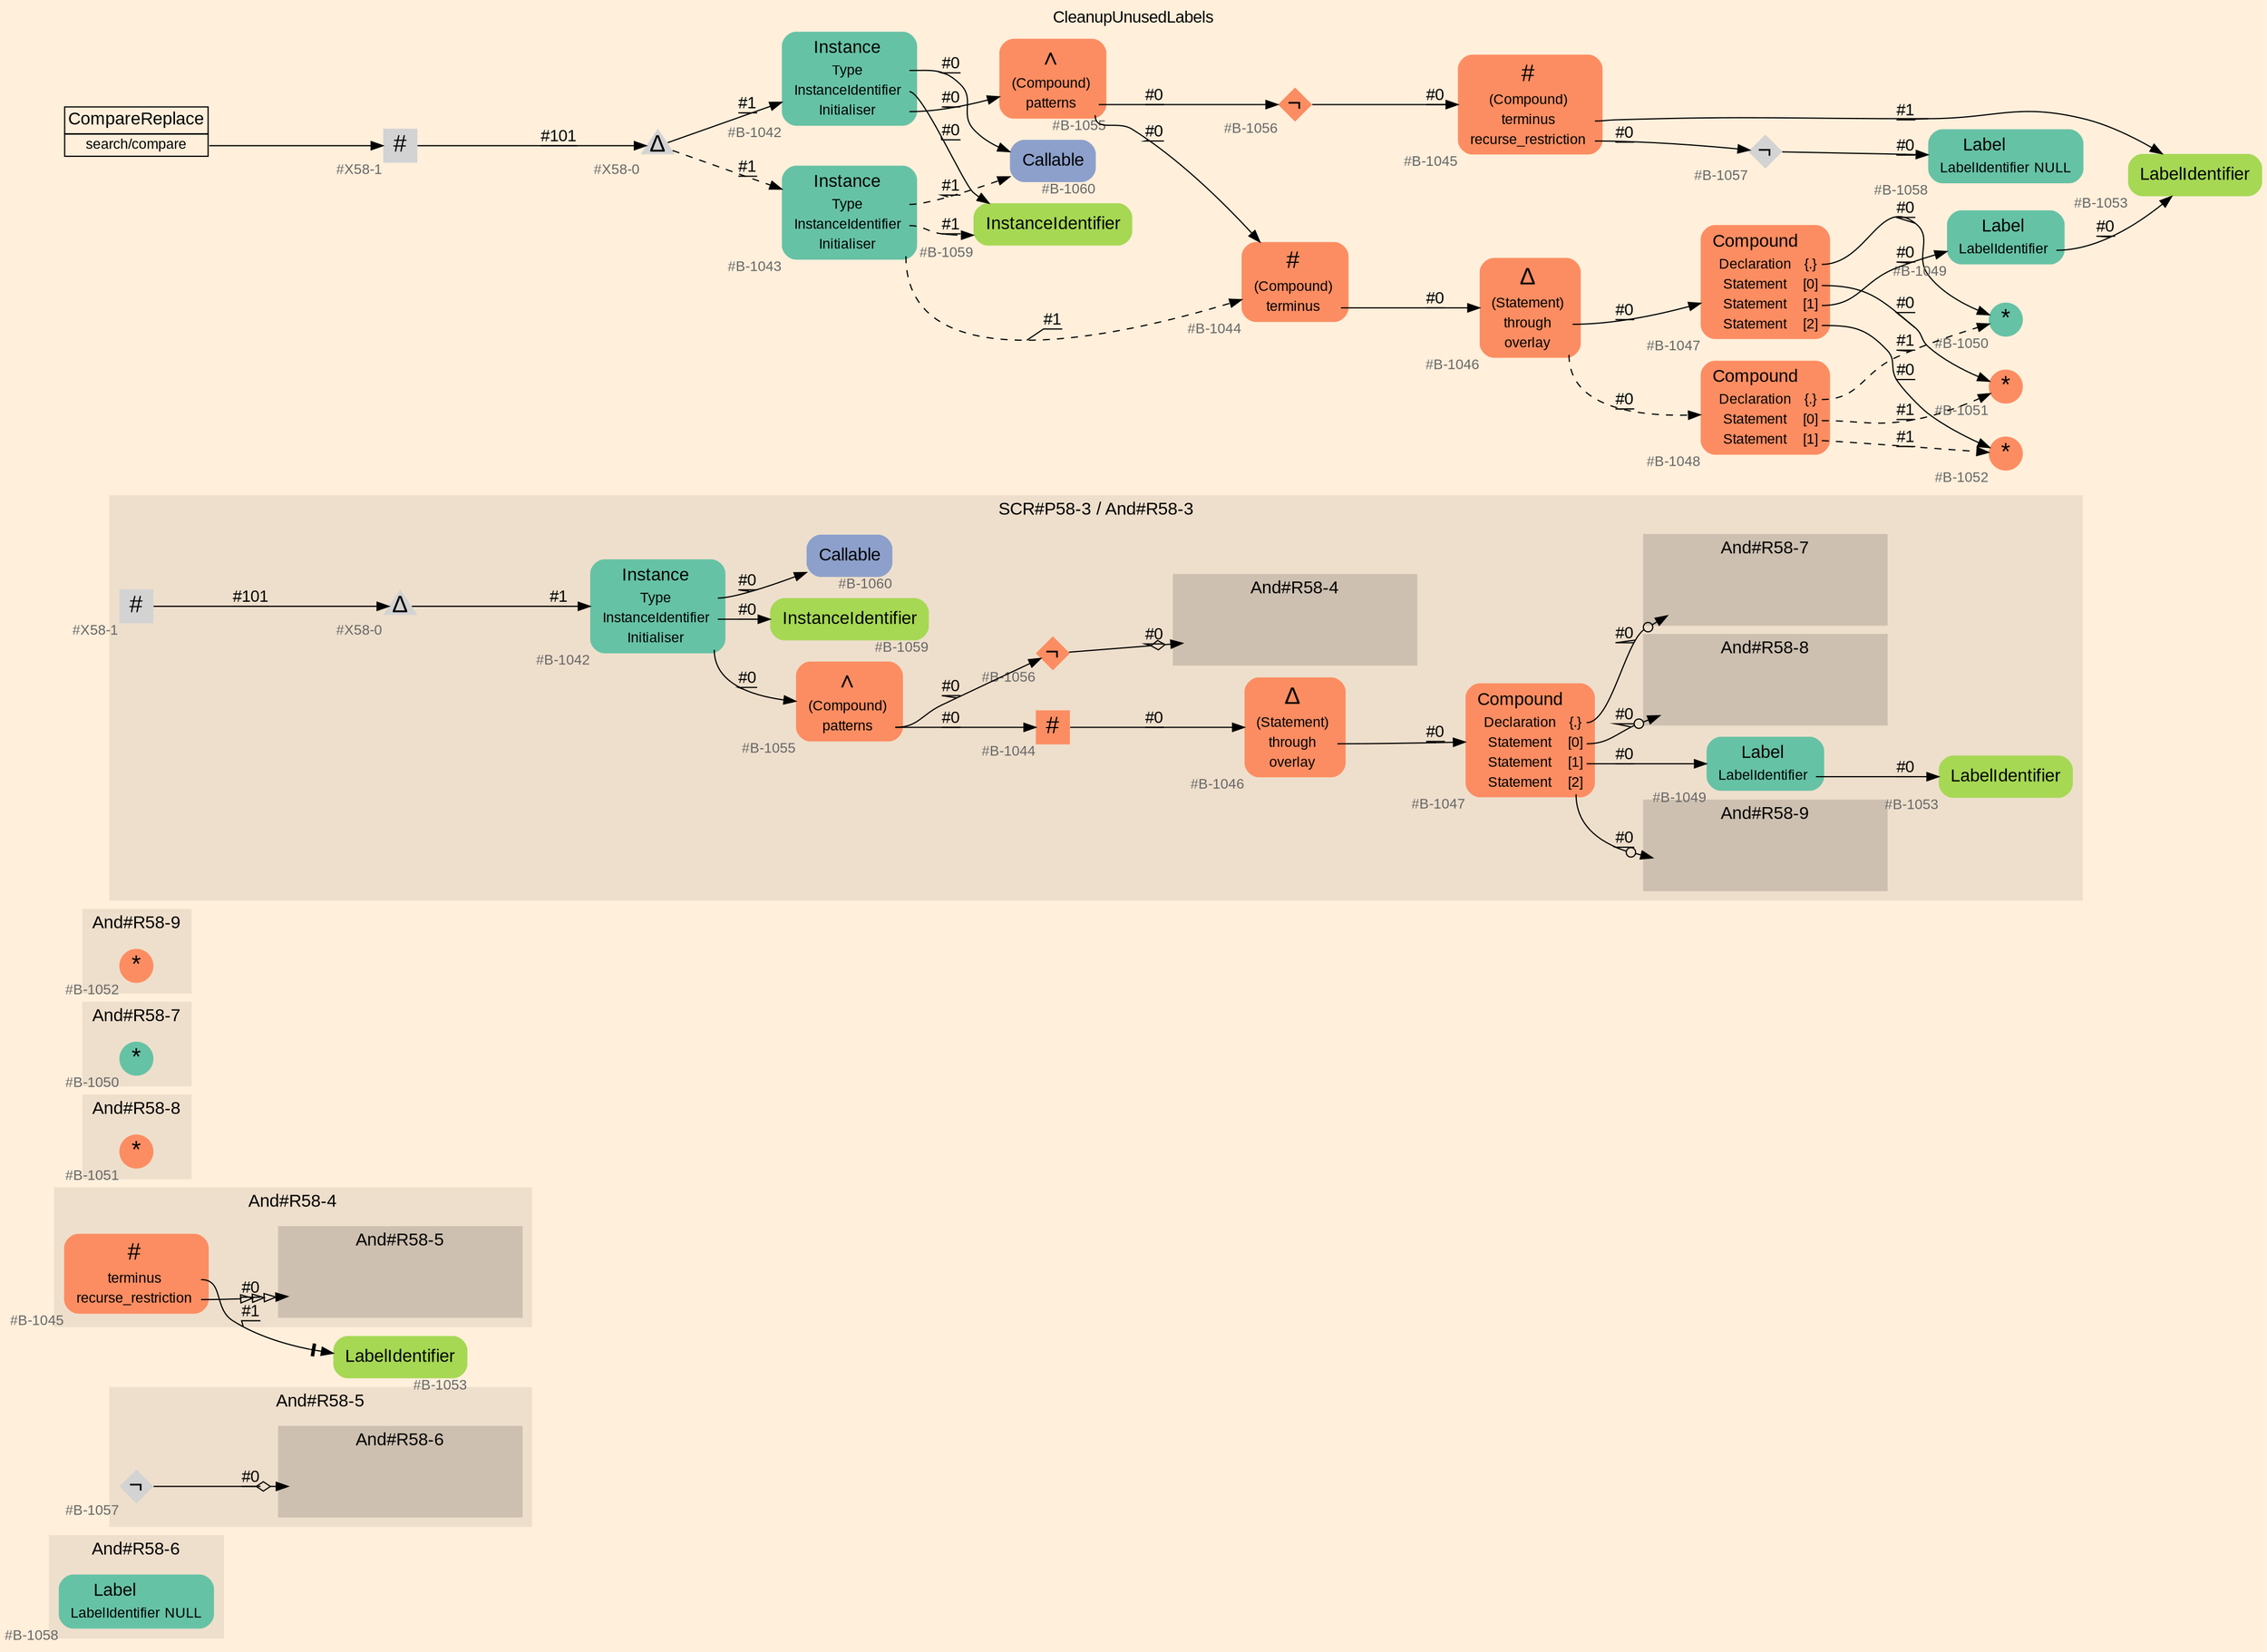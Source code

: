 digraph "CleanupUnusedLabels" {
label = "CleanupUnusedLabels"
labelloc = t
graph [
    rankdir = "LR"
    ranksep = 0.3
    bgcolor = antiquewhite1
    color = black
    fontcolor = black
    fontname = "Arial"
];
node [
    fontname = "Arial"
];
edge [
    fontname = "Arial"
];

// -------------------- figure And#R58-6 --------------------
// -------- region And#R58-6 ----------
subgraph "clusterAnd#R58-6" {
    label = "And#R58-6"
    style = "filled"
    color = antiquewhite2
    fontsize = "15"
    // -------- block And#R58-6/#B-1058 ----------
    "And#R58-6/#B-1058" [
        fillcolor = "/set28/1"
        xlabel = "#B-1058"
        fontsize = "12"
        fontcolor = grey40
        shape = "plaintext"
        label = <<TABLE BORDER="0" CELLBORDER="0" CELLSPACING="0">
         <TR><TD><FONT COLOR="black" POINT-SIZE="15">Label</FONT></TD></TR>
         <TR><TD><FONT COLOR="black" POINT-SIZE="12">LabelIdentifier</FONT></TD><TD PORT="port0"><FONT COLOR="black" POINT-SIZE="12">NULL</FONT></TD></TR>
        </TABLE>>
        style = "rounded,filled"
    ];
    
}


// -------------------- figure And#R58-5 --------------------
// -------- region And#R58-5 ----------
subgraph "clusterAnd#R58-5" {
    label = "And#R58-5"
    style = "filled"
    color = antiquewhite2
    fontsize = "15"
    // -------- block And#R58-5/#B-1057 ----------
    "And#R58-5/#B-1057" [
        xlabel = "#B-1057"
        fontsize = "12"
        fontcolor = grey40
        shape = "diamond"
        label = <<FONT COLOR="black" POINT-SIZE="20">¬</FONT>>
        style = "filled"
        penwidth = 0.0
        fixedsize = true
        width = 0.4
        height = 0.4
    ];
    
    // -------- region And#R58-5/And#R58-6 ----------
    subgraph "clusterAnd#R58-5/And#R58-6" {
        label = "And#R58-6"
        style = "filled"
        color = antiquewhite3
        fontsize = "15"
        // -------- block And#R58-5/And#R58-6/#B-1058 ----------
        "And#R58-5/And#R58-6/#B-1058" [
            fillcolor = "/set28/1"
            xlabel = "#B-1058"
            fontsize = "12"
            fontcolor = grey40
            shape = "none"
            style = "invisible"
        ];
        
    }
    
}

"And#R58-5/#B-1057" -> "And#R58-5/And#R58-6/#B-1058" [
    arrowhead="normalnoneodiamond"
    label = "#0"
    decorate = true
    color = black
    fontcolor = black
];


// -------------------- figure And#R58-4 --------------------
// -------- region And#R58-4 ----------
subgraph "clusterAnd#R58-4" {
    label = "And#R58-4"
    style = "filled"
    color = antiquewhite2
    fontsize = "15"
    // -------- block And#R58-4/#B-1045 ----------
    "And#R58-4/#B-1045" [
        fillcolor = "/set28/2"
        xlabel = "#B-1045"
        fontsize = "12"
        fontcolor = grey40
        shape = "plaintext"
        label = <<TABLE BORDER="0" CELLBORDER="0" CELLSPACING="0">
         <TR><TD><FONT COLOR="black" POINT-SIZE="20">#</FONT></TD></TR>
         <TR><TD><FONT COLOR="black" POINT-SIZE="12">terminus</FONT></TD><TD PORT="port0"></TD></TR>
         <TR><TD><FONT COLOR="black" POINT-SIZE="12">recurse_restriction</FONT></TD><TD PORT="port1"></TD></TR>
        </TABLE>>
        style = "rounded,filled"
    ];
    
    // -------- region And#R58-4/And#R58-5 ----------
    subgraph "clusterAnd#R58-4/And#R58-5" {
        label = "And#R58-5"
        style = "filled"
        color = antiquewhite3
        fontsize = "15"
        // -------- block And#R58-4/And#R58-5/#B-1057 ----------
        "And#R58-4/And#R58-5/#B-1057" [
            xlabel = "#B-1057"
            fontsize = "12"
            fontcolor = grey40
            shape = "none"
            style = "invisible"
        ];
        
    }
    
}

// -------- block And#R58-4/#B-1053 ----------
"And#R58-4/#B-1053" [
    fillcolor = "/set28/5"
    xlabel = "#B-1053"
    fontsize = "12"
    fontcolor = grey40
    shape = "plaintext"
    label = <<TABLE BORDER="0" CELLBORDER="0" CELLSPACING="0">
     <TR><TD><FONT COLOR="black" POINT-SIZE="15">LabelIdentifier</FONT></TD></TR>
    </TABLE>>
    style = "rounded,filled"
];

"And#R58-4/#B-1045":port0 -> "And#R58-4/#B-1053" [
    arrowhead="normalnonetee"
    label = "#1"
    decorate = true
    color = black
    fontcolor = black
];

"And#R58-4/#B-1045":port1 -> "And#R58-4/And#R58-5/#B-1057" [
    arrowhead="normalonormalonormalonormal"
    label = "#0"
    decorate = true
    color = black
    fontcolor = black
];


// -------------------- figure And#R58-8 --------------------
// -------- region And#R58-8 ----------
subgraph "clusterAnd#R58-8" {
    label = "And#R58-8"
    style = "filled"
    color = antiquewhite2
    fontsize = "15"
    // -------- block And#R58-8/#B-1051 ----------
    "And#R58-8/#B-1051" [
        fillcolor = "/set28/2"
        xlabel = "#B-1051"
        fontsize = "12"
        fontcolor = grey40
        shape = "circle"
        label = <<FONT COLOR="black" POINT-SIZE="20">*</FONT>>
        style = "filled"
        penwidth = 0.0
        fixedsize = true
        width = 0.4
        height = 0.4
    ];
    
}


// -------------------- figure And#R58-7 --------------------
// -------- region And#R58-7 ----------
subgraph "clusterAnd#R58-7" {
    label = "And#R58-7"
    style = "filled"
    color = antiquewhite2
    fontsize = "15"
    // -------- block And#R58-7/#B-1050 ----------
    "And#R58-7/#B-1050" [
        fillcolor = "/set28/1"
        xlabel = "#B-1050"
        fontsize = "12"
        fontcolor = grey40
        shape = "circle"
        label = <<FONT COLOR="black" POINT-SIZE="20">*</FONT>>
        style = "filled"
        penwidth = 0.0
        fixedsize = true
        width = 0.4
        height = 0.4
    ];
    
}


// -------------------- figure And#R58-9 --------------------
// -------- region And#R58-9 ----------
subgraph "clusterAnd#R58-9" {
    label = "And#R58-9"
    style = "filled"
    color = antiquewhite2
    fontsize = "15"
    // -------- block And#R58-9/#B-1052 ----------
    "And#R58-9/#B-1052" [
        fillcolor = "/set28/2"
        xlabel = "#B-1052"
        fontsize = "12"
        fontcolor = grey40
        shape = "circle"
        label = <<FONT COLOR="black" POINT-SIZE="20">*</FONT>>
        style = "filled"
        penwidth = 0.0
        fixedsize = true
        width = 0.4
        height = 0.4
    ];
    
}


// -------------------- figure And#R58-3 --------------------
// -------- region And#R58-3 ----------
subgraph "clusterAnd#R58-3" {
    label = "SCR#P58-3 / And#R58-3"
    style = "filled"
    color = antiquewhite2
    fontsize = "15"
    // -------- block And#R58-3/#B-1049 ----------
    "And#R58-3/#B-1049" [
        fillcolor = "/set28/1"
        xlabel = "#B-1049"
        fontsize = "12"
        fontcolor = grey40
        shape = "plaintext"
        label = <<TABLE BORDER="0" CELLBORDER="0" CELLSPACING="0">
         <TR><TD><FONT COLOR="black" POINT-SIZE="15">Label</FONT></TD></TR>
         <TR><TD><FONT COLOR="black" POINT-SIZE="12">LabelIdentifier</FONT></TD><TD PORT="port0"></TD></TR>
        </TABLE>>
        style = "rounded,filled"
    ];
    
    // -------- block And#R58-3/#B-1046 ----------
    "And#R58-3/#B-1046" [
        fillcolor = "/set28/2"
        xlabel = "#B-1046"
        fontsize = "12"
        fontcolor = grey40
        shape = "plaintext"
        label = <<TABLE BORDER="0" CELLBORDER="0" CELLSPACING="0">
         <TR><TD><FONT COLOR="black" POINT-SIZE="20">Δ</FONT></TD></TR>
         <TR><TD><FONT COLOR="black" POINT-SIZE="12">(Statement)</FONT></TD><TD PORT="port0"></TD></TR>
         <TR><TD><FONT COLOR="black" POINT-SIZE="12">through</FONT></TD><TD PORT="port1"></TD></TR>
         <TR><TD><FONT COLOR="black" POINT-SIZE="12">overlay</FONT></TD><TD PORT="port2"></TD></TR>
        </TABLE>>
        style = "rounded,filled"
    ];
    
    // -------- block And#R58-3/#B-1044 ----------
    "And#R58-3/#B-1044" [
        fillcolor = "/set28/2"
        xlabel = "#B-1044"
        fontsize = "12"
        fontcolor = grey40
        shape = "square"
        label = <<FONT COLOR="black" POINT-SIZE="20">#</FONT>>
        style = "filled"
        penwidth = 0.0
        fixedsize = true
        width = 0.4
        height = 0.4
    ];
    
    // -------- block And#R58-3/#B-1047 ----------
    "And#R58-3/#B-1047" [
        fillcolor = "/set28/2"
        xlabel = "#B-1047"
        fontsize = "12"
        fontcolor = grey40
        shape = "plaintext"
        label = <<TABLE BORDER="0" CELLBORDER="0" CELLSPACING="0">
         <TR><TD><FONT COLOR="black" POINT-SIZE="15">Compound</FONT></TD></TR>
         <TR><TD><FONT COLOR="black" POINT-SIZE="12">Declaration</FONT></TD><TD PORT="port0"><FONT COLOR="black" POINT-SIZE="12">{.}</FONT></TD></TR>
         <TR><TD><FONT COLOR="black" POINT-SIZE="12">Statement</FONT></TD><TD PORT="port1"><FONT COLOR="black" POINT-SIZE="12">[0]</FONT></TD></TR>
         <TR><TD><FONT COLOR="black" POINT-SIZE="12">Statement</FONT></TD><TD PORT="port2"><FONT COLOR="black" POINT-SIZE="12">[1]</FONT></TD></TR>
         <TR><TD><FONT COLOR="black" POINT-SIZE="12">Statement</FONT></TD><TD PORT="port3"><FONT COLOR="black" POINT-SIZE="12">[2]</FONT></TD></TR>
        </TABLE>>
        style = "rounded,filled"
    ];
    
    // -------- block And#R58-3/#B-1059 ----------
    "And#R58-3/#B-1059" [
        fillcolor = "/set28/5"
        xlabel = "#B-1059"
        fontsize = "12"
        fontcolor = grey40
        shape = "plaintext"
        label = <<TABLE BORDER="0" CELLBORDER="0" CELLSPACING="0">
         <TR><TD><FONT COLOR="black" POINT-SIZE="15">InstanceIdentifier</FONT></TD></TR>
        </TABLE>>
        style = "rounded,filled"
    ];
    
    // -------- block And#R58-3/#B-1053 ----------
    "And#R58-3/#B-1053" [
        fillcolor = "/set28/5"
        xlabel = "#B-1053"
        fontsize = "12"
        fontcolor = grey40
        shape = "plaintext"
        label = <<TABLE BORDER="0" CELLBORDER="0" CELLSPACING="0">
         <TR><TD><FONT COLOR="black" POINT-SIZE="15">LabelIdentifier</FONT></TD></TR>
        </TABLE>>
        style = "rounded,filled"
    ];
    
    // -------- block And#R58-3/#X58-1 ----------
    "And#R58-3/#X58-1" [
        xlabel = "#X58-1"
        fontsize = "12"
        fontcolor = grey40
        shape = "square"
        label = <<FONT COLOR="black" POINT-SIZE="20">#</FONT>>
        style = "filled"
        penwidth = 0.0
        fixedsize = true
        width = 0.4
        height = 0.4
    ];
    
    // -------- block And#R58-3/#B-1056 ----------
    "And#R58-3/#B-1056" [
        fillcolor = "/set28/2"
        xlabel = "#B-1056"
        fontsize = "12"
        fontcolor = grey40
        shape = "diamond"
        label = <<FONT COLOR="black" POINT-SIZE="20">¬</FONT>>
        style = "filled"
        penwidth = 0.0
        fixedsize = true
        width = 0.4
        height = 0.4
    ];
    
    // -------- block And#R58-3/#B-1060 ----------
    "And#R58-3/#B-1060" [
        fillcolor = "/set28/3"
        xlabel = "#B-1060"
        fontsize = "12"
        fontcolor = grey40
        shape = "plaintext"
        label = <<TABLE BORDER="0" CELLBORDER="0" CELLSPACING="0">
         <TR><TD><FONT COLOR="black" POINT-SIZE="15">Callable</FONT></TD></TR>
        </TABLE>>
        style = "rounded,filled"
    ];
    
    // -------- block And#R58-3/#B-1042 ----------
    "And#R58-3/#B-1042" [
        fillcolor = "/set28/1"
        xlabel = "#B-1042"
        fontsize = "12"
        fontcolor = grey40
        shape = "plaintext"
        label = <<TABLE BORDER="0" CELLBORDER="0" CELLSPACING="0">
         <TR><TD><FONT COLOR="black" POINT-SIZE="15">Instance</FONT></TD></TR>
         <TR><TD><FONT COLOR="black" POINT-SIZE="12">Type</FONT></TD><TD PORT="port0"></TD></TR>
         <TR><TD><FONT COLOR="black" POINT-SIZE="12">InstanceIdentifier</FONT></TD><TD PORT="port1"></TD></TR>
         <TR><TD><FONT COLOR="black" POINT-SIZE="12">Initialiser</FONT></TD><TD PORT="port2"></TD></TR>
        </TABLE>>
        style = "rounded,filled"
    ];
    
    // -------- block And#R58-3/#B-1055 ----------
    "And#R58-3/#B-1055" [
        fillcolor = "/set28/2"
        xlabel = "#B-1055"
        fontsize = "12"
        fontcolor = grey40
        shape = "plaintext"
        label = <<TABLE BORDER="0" CELLBORDER="0" CELLSPACING="0">
         <TR><TD><FONT COLOR="black" POINT-SIZE="20">∧</FONT></TD></TR>
         <TR><TD><FONT COLOR="black" POINT-SIZE="12">(Compound)</FONT></TD><TD PORT="port0"></TD></TR>
         <TR><TD><FONT COLOR="black" POINT-SIZE="12">patterns</FONT></TD><TD PORT="port1"></TD></TR>
        </TABLE>>
        style = "rounded,filled"
    ];
    
    // -------- block And#R58-3/#X58-0 ----------
    "And#R58-3/#X58-0" [
        xlabel = "#X58-0"
        fontsize = "12"
        fontcolor = grey40
        shape = "triangle"
        label = <<FONT COLOR="black" POINT-SIZE="20">Δ</FONT>>
        style = "filled"
        penwidth = 0.0
        fixedsize = true
        width = 0.4
        height = 0.4
    ];
    
    // -------- region And#R58-3/And#R58-4 ----------
    subgraph "clusterAnd#R58-3/And#R58-4" {
        label = "And#R58-4"
        style = "filled"
        color = antiquewhite3
        fontsize = "15"
        // -------- block And#R58-3/And#R58-4/#B-1045 ----------
        "And#R58-3/And#R58-4/#B-1045" [
            fillcolor = "/set28/2"
            xlabel = "#B-1045"
            fontsize = "12"
            fontcolor = grey40
            shape = "none"
            style = "invisible"
        ];
        
    }
    
    // -------- region And#R58-3/And#R58-7 ----------
    subgraph "clusterAnd#R58-3/And#R58-7" {
        label = "And#R58-7"
        style = "filled"
        color = antiquewhite3
        fontsize = "15"
        // -------- block And#R58-3/And#R58-7/#B-1050 ----------
        "And#R58-3/And#R58-7/#B-1050" [
            fillcolor = "/set28/1"
            xlabel = "#B-1050"
            fontsize = "12"
            fontcolor = grey40
            shape = "none"
            style = "invisible"
        ];
        
    }
    
    // -------- region And#R58-3/And#R58-8 ----------
    subgraph "clusterAnd#R58-3/And#R58-8" {
        label = "And#R58-8"
        style = "filled"
        color = antiquewhite3
        fontsize = "15"
        // -------- block And#R58-3/And#R58-8/#B-1051 ----------
        "And#R58-3/And#R58-8/#B-1051" [
            fillcolor = "/set28/2"
            xlabel = "#B-1051"
            fontsize = "12"
            fontcolor = grey40
            shape = "none"
            style = "invisible"
        ];
        
    }
    
    // -------- region And#R58-3/And#R58-9 ----------
    subgraph "clusterAnd#R58-3/And#R58-9" {
        label = "And#R58-9"
        style = "filled"
        color = antiquewhite3
        fontsize = "15"
        // -------- block And#R58-3/And#R58-9/#B-1052 ----------
        "And#R58-3/And#R58-9/#B-1052" [
            fillcolor = "/set28/2"
            xlabel = "#B-1052"
            fontsize = "12"
            fontcolor = grey40
            shape = "none"
            style = "invisible"
        ];
        
    }
    
}

"And#R58-3/#B-1049":port0 -> "And#R58-3/#B-1053" [
    label = "#0"
    decorate = true
    color = black
    fontcolor = black
];

"And#R58-3/#B-1046":port1 -> "And#R58-3/#B-1047" [
    label = "#0"
    decorate = true
    color = black
    fontcolor = black
];

"And#R58-3/#B-1044" -> "And#R58-3/#B-1046" [
    label = "#0"
    decorate = true
    color = black
    fontcolor = black
];

"And#R58-3/#B-1047":port0 -> "And#R58-3/And#R58-7/#B-1050" [
    arrowhead="normalnoneodot"
    label = "#0"
    decorate = true
    color = black
    fontcolor = black
];

"And#R58-3/#B-1047":port1 -> "And#R58-3/And#R58-8/#B-1051" [
    arrowhead="normalnoneodot"
    label = "#0"
    decorate = true
    color = black
    fontcolor = black
];

"And#R58-3/#B-1047":port2 -> "And#R58-3/#B-1049" [
    label = "#0"
    decorate = true
    color = black
    fontcolor = black
];

"And#R58-3/#B-1047":port3 -> "And#R58-3/And#R58-9/#B-1052" [
    arrowhead="normalnoneodot"
    label = "#0"
    decorate = true
    color = black
    fontcolor = black
];

"And#R58-3/#X58-1" -> "And#R58-3/#X58-0" [
    label = "#101"
    decorate = true
    color = black
    fontcolor = black
];

"And#R58-3/#B-1056" -> "And#R58-3/And#R58-4/#B-1045" [
    arrowhead="normalnoneodiamond"
    label = "#0"
    decorate = true
    color = black
    fontcolor = black
];

"And#R58-3/#B-1042":port0 -> "And#R58-3/#B-1060" [
    label = "#0"
    decorate = true
    color = black
    fontcolor = black
];

"And#R58-3/#B-1042":port1 -> "And#R58-3/#B-1059" [
    label = "#0"
    decorate = true
    color = black
    fontcolor = black
];

"And#R58-3/#B-1042":port2 -> "And#R58-3/#B-1055" [
    label = "#0"
    decorate = true
    color = black
    fontcolor = black
];

"And#R58-3/#B-1055":port1 -> "And#R58-3/#B-1044" [
    label = "#0"
    decorate = true
    color = black
    fontcolor = black
];

"And#R58-3/#B-1055":port1 -> "And#R58-3/#B-1056" [
    label = "#0"
    decorate = true
    color = black
    fontcolor = black
];

"And#R58-3/#X58-0" -> "And#R58-3/#B-1042" [
    label = "#1"
    decorate = true
    color = black
    fontcolor = black
];


// -------------------- transformation figure --------------------
// -------- block CR#X58-2 ----------
"CR#X58-2" [
    fillcolor = antiquewhite1
    fontsize = "12"
    fontcolor = grey40
    shape = "plaintext"
    label = <<TABLE BORDER="0" CELLBORDER="1" CELLSPACING="0">
     <TR><TD><FONT COLOR="black" POINT-SIZE="15">CompareReplace</FONT></TD></TR>
     <TR><TD PORT="port0"><FONT COLOR="black" POINT-SIZE="12">search/compare</FONT></TD></TR>
    </TABLE>>
    style = "filled"
    color = black
];

// -------- block #X58-1 ----------
"#X58-1" [
    xlabel = "#X58-1"
    fontsize = "12"
    fontcolor = grey40
    shape = "square"
    label = <<FONT COLOR="black" POINT-SIZE="20">#</FONT>>
    style = "filled"
    penwidth = 0.0
    fixedsize = true
    width = 0.4
    height = 0.4
];

// -------- block #X58-0 ----------
"#X58-0" [
    xlabel = "#X58-0"
    fontsize = "12"
    fontcolor = grey40
    shape = "triangle"
    label = <<FONT COLOR="black" POINT-SIZE="20">Δ</FONT>>
    style = "filled"
    penwidth = 0.0
    fixedsize = true
    width = 0.4
    height = 0.4
];

// -------- block #B-1042 ----------
"#B-1042" [
    fillcolor = "/set28/1"
    xlabel = "#B-1042"
    fontsize = "12"
    fontcolor = grey40
    shape = "plaintext"
    label = <<TABLE BORDER="0" CELLBORDER="0" CELLSPACING="0">
     <TR><TD><FONT COLOR="black" POINT-SIZE="15">Instance</FONT></TD></TR>
     <TR><TD><FONT COLOR="black" POINT-SIZE="12">Type</FONT></TD><TD PORT="port0"></TD></TR>
     <TR><TD><FONT COLOR="black" POINT-SIZE="12">InstanceIdentifier</FONT></TD><TD PORT="port1"></TD></TR>
     <TR><TD><FONT COLOR="black" POINT-SIZE="12">Initialiser</FONT></TD><TD PORT="port2"></TD></TR>
    </TABLE>>
    style = "rounded,filled"
];

// -------- block #B-1060 ----------
"#B-1060" [
    fillcolor = "/set28/3"
    xlabel = "#B-1060"
    fontsize = "12"
    fontcolor = grey40
    shape = "plaintext"
    label = <<TABLE BORDER="0" CELLBORDER="0" CELLSPACING="0">
     <TR><TD><FONT COLOR="black" POINT-SIZE="15">Callable</FONT></TD></TR>
    </TABLE>>
    style = "rounded,filled"
];

// -------- block #B-1059 ----------
"#B-1059" [
    fillcolor = "/set28/5"
    xlabel = "#B-1059"
    fontsize = "12"
    fontcolor = grey40
    shape = "plaintext"
    label = <<TABLE BORDER="0" CELLBORDER="0" CELLSPACING="0">
     <TR><TD><FONT COLOR="black" POINT-SIZE="15">InstanceIdentifier</FONT></TD></TR>
    </TABLE>>
    style = "rounded,filled"
];

// -------- block #B-1055 ----------
"#B-1055" [
    fillcolor = "/set28/2"
    xlabel = "#B-1055"
    fontsize = "12"
    fontcolor = grey40
    shape = "plaintext"
    label = <<TABLE BORDER="0" CELLBORDER="0" CELLSPACING="0">
     <TR><TD><FONT COLOR="black" POINT-SIZE="20">∧</FONT></TD></TR>
     <TR><TD><FONT COLOR="black" POINT-SIZE="12">(Compound)</FONT></TD><TD PORT="port0"></TD></TR>
     <TR><TD><FONT COLOR="black" POINT-SIZE="12">patterns</FONT></TD><TD PORT="port1"></TD></TR>
    </TABLE>>
    style = "rounded,filled"
];

// -------- block #B-1044 ----------
"#B-1044" [
    fillcolor = "/set28/2"
    xlabel = "#B-1044"
    fontsize = "12"
    fontcolor = grey40
    shape = "plaintext"
    label = <<TABLE BORDER="0" CELLBORDER="0" CELLSPACING="0">
     <TR><TD><FONT COLOR="black" POINT-SIZE="20">#</FONT></TD></TR>
     <TR><TD><FONT COLOR="black" POINT-SIZE="12">(Compound)</FONT></TD><TD PORT="port0"></TD></TR>
     <TR><TD><FONT COLOR="black" POINT-SIZE="12">terminus</FONT></TD><TD PORT="port1"></TD></TR>
    </TABLE>>
    style = "rounded,filled"
];

// -------- block #B-1046 ----------
"#B-1046" [
    fillcolor = "/set28/2"
    xlabel = "#B-1046"
    fontsize = "12"
    fontcolor = grey40
    shape = "plaintext"
    label = <<TABLE BORDER="0" CELLBORDER="0" CELLSPACING="0">
     <TR><TD><FONT COLOR="black" POINT-SIZE="20">Δ</FONT></TD></TR>
     <TR><TD><FONT COLOR="black" POINT-SIZE="12">(Statement)</FONT></TD><TD PORT="port0"></TD></TR>
     <TR><TD><FONT COLOR="black" POINT-SIZE="12">through</FONT></TD><TD PORT="port1"></TD></TR>
     <TR><TD><FONT COLOR="black" POINT-SIZE="12">overlay</FONT></TD><TD PORT="port2"></TD></TR>
    </TABLE>>
    style = "rounded,filled"
];

// -------- block #B-1047 ----------
"#B-1047" [
    fillcolor = "/set28/2"
    xlabel = "#B-1047"
    fontsize = "12"
    fontcolor = grey40
    shape = "plaintext"
    label = <<TABLE BORDER="0" CELLBORDER="0" CELLSPACING="0">
     <TR><TD><FONT COLOR="black" POINT-SIZE="15">Compound</FONT></TD></TR>
     <TR><TD><FONT COLOR="black" POINT-SIZE="12">Declaration</FONT></TD><TD PORT="port0"><FONT COLOR="black" POINT-SIZE="12">{.}</FONT></TD></TR>
     <TR><TD><FONT COLOR="black" POINT-SIZE="12">Statement</FONT></TD><TD PORT="port1"><FONT COLOR="black" POINT-SIZE="12">[0]</FONT></TD></TR>
     <TR><TD><FONT COLOR="black" POINT-SIZE="12">Statement</FONT></TD><TD PORT="port2"><FONT COLOR="black" POINT-SIZE="12">[1]</FONT></TD></TR>
     <TR><TD><FONT COLOR="black" POINT-SIZE="12">Statement</FONT></TD><TD PORT="port3"><FONT COLOR="black" POINT-SIZE="12">[2]</FONT></TD></TR>
    </TABLE>>
    style = "rounded,filled"
];

// -------- block #B-1050 ----------
"#B-1050" [
    fillcolor = "/set28/1"
    xlabel = "#B-1050"
    fontsize = "12"
    fontcolor = grey40
    shape = "circle"
    label = <<FONT COLOR="black" POINT-SIZE="20">*</FONT>>
    style = "filled"
    penwidth = 0.0
    fixedsize = true
    width = 0.4
    height = 0.4
];

// -------- block #B-1051 ----------
"#B-1051" [
    fillcolor = "/set28/2"
    xlabel = "#B-1051"
    fontsize = "12"
    fontcolor = grey40
    shape = "circle"
    label = <<FONT COLOR="black" POINT-SIZE="20">*</FONT>>
    style = "filled"
    penwidth = 0.0
    fixedsize = true
    width = 0.4
    height = 0.4
];

// -------- block #B-1049 ----------
"#B-1049" [
    fillcolor = "/set28/1"
    xlabel = "#B-1049"
    fontsize = "12"
    fontcolor = grey40
    shape = "plaintext"
    label = <<TABLE BORDER="0" CELLBORDER="0" CELLSPACING="0">
     <TR><TD><FONT COLOR="black" POINT-SIZE="15">Label</FONT></TD></TR>
     <TR><TD><FONT COLOR="black" POINT-SIZE="12">LabelIdentifier</FONT></TD><TD PORT="port0"></TD></TR>
    </TABLE>>
    style = "rounded,filled"
];

// -------- block #B-1053 ----------
"#B-1053" [
    fillcolor = "/set28/5"
    xlabel = "#B-1053"
    fontsize = "12"
    fontcolor = grey40
    shape = "plaintext"
    label = <<TABLE BORDER="0" CELLBORDER="0" CELLSPACING="0">
     <TR><TD><FONT COLOR="black" POINT-SIZE="15">LabelIdentifier</FONT></TD></TR>
    </TABLE>>
    style = "rounded,filled"
];

// -------- block #B-1052 ----------
"#B-1052" [
    fillcolor = "/set28/2"
    xlabel = "#B-1052"
    fontsize = "12"
    fontcolor = grey40
    shape = "circle"
    label = <<FONT COLOR="black" POINT-SIZE="20">*</FONT>>
    style = "filled"
    penwidth = 0.0
    fixedsize = true
    width = 0.4
    height = 0.4
];

// -------- block #B-1048 ----------
"#B-1048" [
    fillcolor = "/set28/2"
    xlabel = "#B-1048"
    fontsize = "12"
    fontcolor = grey40
    shape = "plaintext"
    label = <<TABLE BORDER="0" CELLBORDER="0" CELLSPACING="0">
     <TR><TD><FONT COLOR="black" POINT-SIZE="15">Compound</FONT></TD></TR>
     <TR><TD><FONT COLOR="black" POINT-SIZE="12">Declaration</FONT></TD><TD PORT="port0"><FONT COLOR="black" POINT-SIZE="12">{.}</FONT></TD></TR>
     <TR><TD><FONT COLOR="black" POINT-SIZE="12">Statement</FONT></TD><TD PORT="port1"><FONT COLOR="black" POINT-SIZE="12">[0]</FONT></TD></TR>
     <TR><TD><FONT COLOR="black" POINT-SIZE="12">Statement</FONT></TD><TD PORT="port2"><FONT COLOR="black" POINT-SIZE="12">[1]</FONT></TD></TR>
    </TABLE>>
    style = "rounded,filled"
];

// -------- block #B-1056 ----------
"#B-1056" [
    fillcolor = "/set28/2"
    xlabel = "#B-1056"
    fontsize = "12"
    fontcolor = grey40
    shape = "diamond"
    label = <<FONT COLOR="black" POINT-SIZE="20">¬</FONT>>
    style = "filled"
    penwidth = 0.0
    fixedsize = true
    width = 0.4
    height = 0.4
];

// -------- block #B-1045 ----------
"#B-1045" [
    fillcolor = "/set28/2"
    xlabel = "#B-1045"
    fontsize = "12"
    fontcolor = grey40
    shape = "plaintext"
    label = <<TABLE BORDER="0" CELLBORDER="0" CELLSPACING="0">
     <TR><TD><FONT COLOR="black" POINT-SIZE="20">#</FONT></TD></TR>
     <TR><TD><FONT COLOR="black" POINT-SIZE="12">(Compound)</FONT></TD><TD PORT="port0"></TD></TR>
     <TR><TD><FONT COLOR="black" POINT-SIZE="12">terminus</FONT></TD><TD PORT="port1"></TD></TR>
     <TR><TD><FONT COLOR="black" POINT-SIZE="12">recurse_restriction</FONT></TD><TD PORT="port2"></TD></TR>
    </TABLE>>
    style = "rounded,filled"
];

// -------- block #B-1057 ----------
"#B-1057" [
    xlabel = "#B-1057"
    fontsize = "12"
    fontcolor = grey40
    shape = "diamond"
    label = <<FONT COLOR="black" POINT-SIZE="20">¬</FONT>>
    style = "filled"
    penwidth = 0.0
    fixedsize = true
    width = 0.4
    height = 0.4
];

// -------- block #B-1058 ----------
"#B-1058" [
    fillcolor = "/set28/1"
    xlabel = "#B-1058"
    fontsize = "12"
    fontcolor = grey40
    shape = "plaintext"
    label = <<TABLE BORDER="0" CELLBORDER="0" CELLSPACING="0">
     <TR><TD><FONT COLOR="black" POINT-SIZE="15">Label</FONT></TD></TR>
     <TR><TD><FONT COLOR="black" POINT-SIZE="12">LabelIdentifier</FONT></TD><TD PORT="port0"><FONT COLOR="black" POINT-SIZE="12">NULL</FONT></TD></TR>
    </TABLE>>
    style = "rounded,filled"
];

// -------- block #B-1043 ----------
"#B-1043" [
    fillcolor = "/set28/1"
    xlabel = "#B-1043"
    fontsize = "12"
    fontcolor = grey40
    shape = "plaintext"
    label = <<TABLE BORDER="0" CELLBORDER="0" CELLSPACING="0">
     <TR><TD><FONT COLOR="black" POINT-SIZE="15">Instance</FONT></TD></TR>
     <TR><TD><FONT COLOR="black" POINT-SIZE="12">Type</FONT></TD><TD PORT="port0"></TD></TR>
     <TR><TD><FONT COLOR="black" POINT-SIZE="12">InstanceIdentifier</FONT></TD><TD PORT="port1"></TD></TR>
     <TR><TD><FONT COLOR="black" POINT-SIZE="12">Initialiser</FONT></TD><TD PORT="port2"></TD></TR>
    </TABLE>>
    style = "rounded,filled"
];

"CR#X58-2":port0 -> "#X58-1" [
    label = ""
    decorate = true
    color = black
    fontcolor = black
];

"#X58-1" -> "#X58-0" [
    label = "#101"
    decorate = true
    color = black
    fontcolor = black
];

"#X58-0" -> "#B-1042" [
    label = "#1"
    decorate = true
    color = black
    fontcolor = black
];

"#X58-0" -> "#B-1043" [
    style="dashed"
    label = "#1"
    decorate = true
    color = black
    fontcolor = black
];

"#B-1042":port0 -> "#B-1060" [
    label = "#0"
    decorate = true
    color = black
    fontcolor = black
];

"#B-1042":port1 -> "#B-1059" [
    label = "#0"
    decorate = true
    color = black
    fontcolor = black
];

"#B-1042":port2 -> "#B-1055" [
    label = "#0"
    decorate = true
    color = black
    fontcolor = black
];

"#B-1055":port1 -> "#B-1044" [
    label = "#0"
    decorate = true
    color = black
    fontcolor = black
];

"#B-1055":port1 -> "#B-1056" [
    label = "#0"
    decorate = true
    color = black
    fontcolor = black
];

"#B-1044":port1 -> "#B-1046" [
    label = "#0"
    decorate = true
    color = black
    fontcolor = black
];

"#B-1046":port1 -> "#B-1047" [
    label = "#0"
    decorate = true
    color = black
    fontcolor = black
];

"#B-1046":port2 -> "#B-1048" [
    style="dashed"
    label = "#0"
    decorate = true
    color = black
    fontcolor = black
];

"#B-1047":port0 -> "#B-1050" [
    label = "#0"
    decorate = true
    color = black
    fontcolor = black
];

"#B-1047":port1 -> "#B-1051" [
    label = "#0"
    decorate = true
    color = black
    fontcolor = black
];

"#B-1047":port2 -> "#B-1049" [
    label = "#0"
    decorate = true
    color = black
    fontcolor = black
];

"#B-1047":port3 -> "#B-1052" [
    label = "#0"
    decorate = true
    color = black
    fontcolor = black
];

"#B-1049":port0 -> "#B-1053" [
    label = "#0"
    decorate = true
    color = black
    fontcolor = black
];

"#B-1048":port0 -> "#B-1050" [
    style="dashed"
    label = "#1"
    decorate = true
    color = black
    fontcolor = black
];

"#B-1048":port1 -> "#B-1051" [
    style="dashed"
    label = "#1"
    decorate = true
    color = black
    fontcolor = black
];

"#B-1048":port2 -> "#B-1052" [
    style="dashed"
    label = "#1"
    decorate = true
    color = black
    fontcolor = black
];

"#B-1056" -> "#B-1045" [
    label = "#0"
    decorate = true
    color = black
    fontcolor = black
];

"#B-1045":port1 -> "#B-1053" [
    label = "#1"
    decorate = true
    color = black
    fontcolor = black
];

"#B-1045":port2 -> "#B-1057" [
    label = "#0"
    decorate = true
    color = black
    fontcolor = black
];

"#B-1057" -> "#B-1058" [
    label = "#0"
    decorate = true
    color = black
    fontcolor = black
];

"#B-1043":port0 -> "#B-1060" [
    style="dashed"
    label = "#1"
    decorate = true
    color = black
    fontcolor = black
];

"#B-1043":port1 -> "#B-1059" [
    style="dashed"
    label = "#1"
    decorate = true
    color = black
    fontcolor = black
];

"#B-1043":port2 -> "#B-1044" [
    style="dashed"
    label = "#1"
    decorate = true
    color = black
    fontcolor = black
];


}
